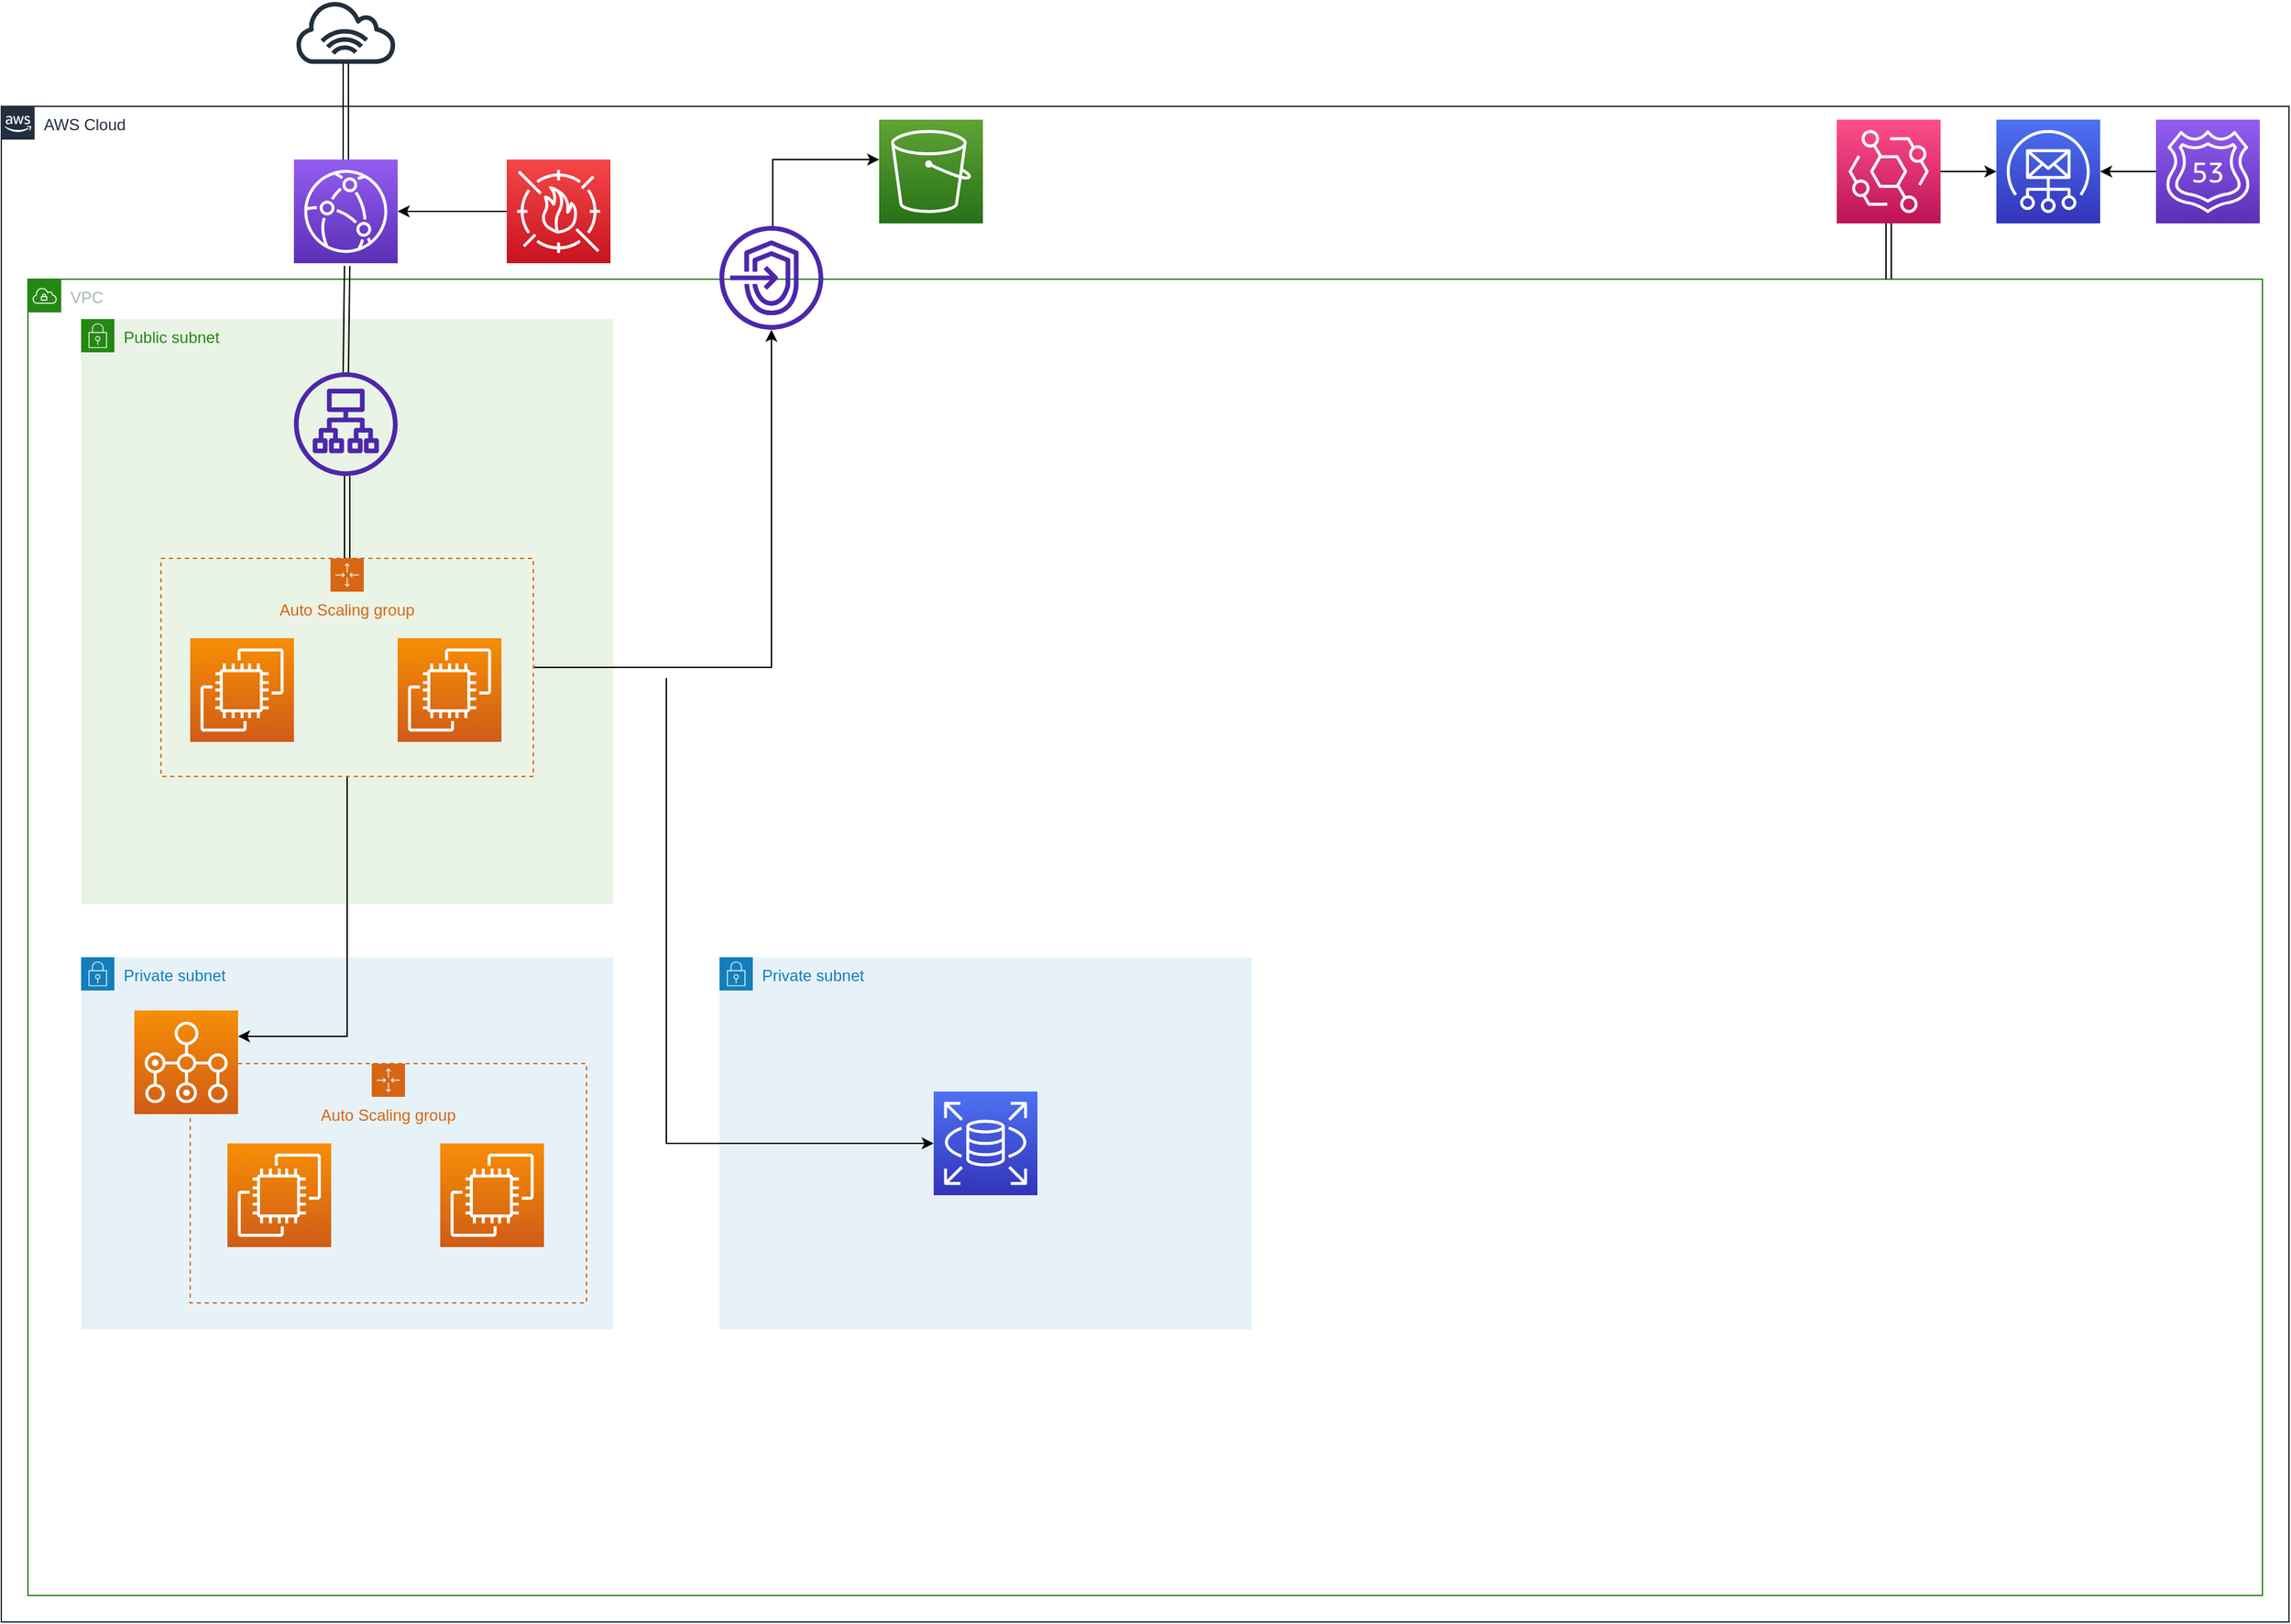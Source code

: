 <mxfile version="21.0.4" type="github">
  <diagram name="Page-1" id="e3a06f82-3646-2815-327d-82caf3d4e204">
    <mxGraphModel dx="1872" dy="1056" grid="1" gridSize="10" guides="1" tooltips="1" connect="1" arrows="1" fold="1" page="1" pageScale="1.5" pageWidth="1169" pageHeight="826" background="none" math="0" shadow="0">
      <root>
        <mxCell id="0" style=";html=1;" />
        <mxCell id="1" style=";html=1;" parent="0" />
        <mxCell id="FEufM5QgMiFGjpCKzGDK-16" value="AWS Cloud" style="points=[[0,0],[0.25,0],[0.5,0],[0.75,0],[1,0],[1,0.25],[1,0.5],[1,0.75],[1,1],[0.75,1],[0.5,1],[0.25,1],[0,1],[0,0.75],[0,0.5],[0,0.25]];outlineConnect=0;gradientColor=none;html=1;whiteSpace=wrap;fontSize=12;fontStyle=0;container=1;pointerEvents=0;collapsible=0;recursiveResize=0;shape=mxgraph.aws4.group;grIcon=mxgraph.aws4.group_aws_cloud_alt;strokeColor=#232F3E;fillColor=none;verticalAlign=top;align=left;spacingLeft=30;fontColor=#232F3E;dashed=0;" vertex="1" parent="1">
          <mxGeometry x="20" y="80" width="1720" height="1140" as="geometry" />
        </mxCell>
        <mxCell id="FEufM5QgMiFGjpCKzGDK-19" value="VPC" style="points=[[0,0],[0.25,0],[0.5,0],[0.75,0],[1,0],[1,0.25],[1,0.5],[1,0.75],[1,1],[0.75,1],[0.5,1],[0.25,1],[0,1],[0,0.75],[0,0.5],[0,0.25]];outlineConnect=0;gradientColor=none;html=1;whiteSpace=wrap;fontSize=12;fontStyle=0;container=1;pointerEvents=0;collapsible=0;recursiveResize=0;shape=mxgraph.aws4.group;grIcon=mxgraph.aws4.group_vpc;strokeColor=#248814;fillColor=none;verticalAlign=top;align=left;spacingLeft=30;fontColor=#AAB7B8;dashed=0;" vertex="1" parent="FEufM5QgMiFGjpCKzGDK-16">
          <mxGeometry x="20" y="130" width="1680" height="990" as="geometry" />
        </mxCell>
        <mxCell id="FEufM5QgMiFGjpCKzGDK-20" value="Public subnet" style="points=[[0,0],[0.25,0],[0.5,0],[0.75,0],[1,0],[1,0.25],[1,0.5],[1,0.75],[1,1],[0.75,1],[0.5,1],[0.25,1],[0,1],[0,0.75],[0,0.5],[0,0.25]];outlineConnect=0;gradientColor=none;html=1;whiteSpace=wrap;fontSize=12;fontStyle=0;container=1;pointerEvents=0;collapsible=0;recursiveResize=0;shape=mxgraph.aws4.group;grIcon=mxgraph.aws4.group_security_group;grStroke=0;strokeColor=#248814;fillColor=#E9F3E6;verticalAlign=top;align=left;spacingLeft=30;fontColor=#248814;dashed=0;" vertex="1" parent="FEufM5QgMiFGjpCKzGDK-19">
          <mxGeometry x="40" y="30" width="400" height="440" as="geometry" />
        </mxCell>
        <mxCell id="FEufM5QgMiFGjpCKzGDK-29" value="Private subnet" style="points=[[0,0],[0.25,0],[0.5,0],[0.75,0],[1,0],[1,0.25],[1,0.5],[1,0.75],[1,1],[0.75,1],[0.5,1],[0.25,1],[0,1],[0,0.75],[0,0.5],[0,0.25]];outlineConnect=0;gradientColor=none;html=1;whiteSpace=wrap;fontSize=12;fontStyle=0;container=1;pointerEvents=0;collapsible=0;recursiveResize=0;shape=mxgraph.aws4.group;grIcon=mxgraph.aws4.group_security_group;grStroke=0;strokeColor=#147EBA;fillColor=#E6F2F8;verticalAlign=top;align=left;spacingLeft=30;fontColor=#147EBA;dashed=0;" vertex="1" parent="FEufM5QgMiFGjpCKzGDK-19">
          <mxGeometry x="40" y="510" width="400" height="280" as="geometry" />
        </mxCell>
        <mxCell id="FEufM5QgMiFGjpCKzGDK-43" value="Auto Scaling group" style="points=[[0,0],[0.25,0],[0.5,0],[0.75,0],[1,0],[1,0.25],[1,0.5],[1,0.75],[1,1],[0.75,1],[0.5,1],[0.25,1],[0,1],[0,0.75],[0,0.5],[0,0.25]];outlineConnect=0;gradientColor=none;html=1;whiteSpace=wrap;fontSize=12;fontStyle=0;container=1;pointerEvents=0;collapsible=0;recursiveResize=0;shape=mxgraph.aws4.groupCenter;grIcon=mxgraph.aws4.group_auto_scaling_group;grStroke=1;strokeColor=#D86613;fillColor=none;verticalAlign=top;align=center;fontColor=#D86613;dashed=1;spacingTop=25;" vertex="1" parent="FEufM5QgMiFGjpCKzGDK-29">
          <mxGeometry x="82" y="80" width="298" height="180" as="geometry" />
        </mxCell>
        <mxCell id="FEufM5QgMiFGjpCKzGDK-46" value="" style="sketch=0;points=[[0,0,0],[0.25,0,0],[0.5,0,0],[0.75,0,0],[1,0,0],[0,1,0],[0.25,1,0],[0.5,1,0],[0.75,1,0],[1,1,0],[0,0.25,0],[0,0.5,0],[0,0.75,0],[1,0.25,0],[1,0.5,0],[1,0.75,0]];outlineConnect=0;fontColor=#232F3E;gradientColor=#F78E04;gradientDirection=north;fillColor=#D05C17;strokeColor=#ffffff;dashed=0;verticalLabelPosition=bottom;verticalAlign=top;align=center;html=1;fontSize=12;fontStyle=0;aspect=fixed;shape=mxgraph.aws4.resourceIcon;resIcon=mxgraph.aws4.ec2;" vertex="1" parent="FEufM5QgMiFGjpCKzGDK-43">
          <mxGeometry x="28" y="60" width="78" height="78" as="geometry" />
        </mxCell>
        <mxCell id="FEufM5QgMiFGjpCKzGDK-47" value="" style="sketch=0;points=[[0,0,0],[0.25,0,0],[0.5,0,0],[0.75,0,0],[1,0,0],[0,1,0],[0.25,1,0],[0.5,1,0],[0.75,1,0],[1,1,0],[0,0.25,0],[0,0.5,0],[0,0.75,0],[1,0.25,0],[1,0.5,0],[1,0.75,0]];outlineConnect=0;fontColor=#232F3E;gradientColor=#F78E04;gradientDirection=north;fillColor=#D05C17;strokeColor=#ffffff;dashed=0;verticalLabelPosition=bottom;verticalAlign=top;align=center;html=1;fontSize=12;fontStyle=0;aspect=fixed;shape=mxgraph.aws4.resourceIcon;resIcon=mxgraph.aws4.ec2;" vertex="1" parent="FEufM5QgMiFGjpCKzGDK-43">
          <mxGeometry x="188" y="60" width="78" height="78" as="geometry" />
        </mxCell>
        <mxCell id="FEufM5QgMiFGjpCKzGDK-26" value="" style="sketch=0;points=[[0,0,0],[0.25,0,0],[0.5,0,0],[0.75,0,0],[1,0,0],[0,1,0],[0.25,1,0],[0.5,1,0],[0.75,1,0],[1,1,0],[0,0.25,0],[0,0.5,0],[0,0.75,0],[1,0.25,0],[1,0.5,0],[1,0.75,0]];outlineConnect=0;fontColor=#232F3E;gradientColor=#F78E04;gradientDirection=north;fillColor=#D05C17;strokeColor=#ffffff;dashed=0;verticalLabelPosition=bottom;verticalAlign=top;align=center;html=1;fontSize=12;fontStyle=0;aspect=fixed;shape=mxgraph.aws4.resourceIcon;resIcon=mxgraph.aws4.batch;" vertex="1" parent="FEufM5QgMiFGjpCKzGDK-29">
          <mxGeometry x="40" y="40" width="78" height="78" as="geometry" />
        </mxCell>
        <mxCell id="FEufM5QgMiFGjpCKzGDK-30" value="Private subnet" style="points=[[0,0],[0.25,0],[0.5,0],[0.75,0],[1,0],[1,0.25],[1,0.5],[1,0.75],[1,1],[0.75,1],[0.5,1],[0.25,1],[0,1],[0,0.75],[0,0.5],[0,0.25]];outlineConnect=0;gradientColor=none;html=1;whiteSpace=wrap;fontSize=12;fontStyle=0;container=1;pointerEvents=0;collapsible=0;recursiveResize=0;shape=mxgraph.aws4.group;grIcon=mxgraph.aws4.group_security_group;grStroke=0;strokeColor=#147EBA;fillColor=#E6F2F8;verticalAlign=top;align=left;spacingLeft=30;fontColor=#147EBA;dashed=0;" vertex="1" parent="FEufM5QgMiFGjpCKzGDK-19">
          <mxGeometry x="520" y="510" width="400" height="280" as="geometry" />
        </mxCell>
        <mxCell id="FEufM5QgMiFGjpCKzGDK-49" style="edgeStyle=orthogonalEdgeStyle;rounded=0;orthogonalLoop=1;jettySize=auto;html=1;" edge="1" parent="FEufM5QgMiFGjpCKzGDK-30" target="FEufM5QgMiFGjpCKzGDK-48">
          <mxGeometry relative="1" as="geometry">
            <mxPoint x="-40" y="-210" as="sourcePoint" />
            <Array as="points">
              <mxPoint x="-40" y="140" />
            </Array>
          </mxGeometry>
        </mxCell>
        <mxCell id="FEufM5QgMiFGjpCKzGDK-48" value="" style="sketch=0;points=[[0,0,0],[0.25,0,0],[0.5,0,0],[0.75,0,0],[1,0,0],[0,1,0],[0.25,1,0],[0.5,1,0],[0.75,1,0],[1,1,0],[0,0.25,0],[0,0.5,0],[0,0.75,0],[1,0.25,0],[1,0.5,0],[1,0.75,0]];outlineConnect=0;fontColor=#232F3E;gradientColor=#4D72F3;gradientDirection=north;fillColor=#3334B9;strokeColor=#ffffff;dashed=0;verticalLabelPosition=bottom;verticalAlign=top;align=center;html=1;fontSize=12;fontStyle=0;aspect=fixed;shape=mxgraph.aws4.resourceIcon;resIcon=mxgraph.aws4.rds;" vertex="1" parent="FEufM5QgMiFGjpCKzGDK-30">
          <mxGeometry x="161" y="101" width="78" height="78" as="geometry" />
        </mxCell>
        <mxCell id="FEufM5QgMiFGjpCKzGDK-32" value="" style="sketch=0;outlineConnect=0;fontColor=#232F3E;gradientColor=none;fillColor=#4D27AA;strokeColor=none;dashed=0;verticalLabelPosition=bottom;verticalAlign=top;align=center;html=1;fontSize=12;fontStyle=0;aspect=fixed;pointerEvents=1;shape=mxgraph.aws4.endpoints;" vertex="1" parent="FEufM5QgMiFGjpCKzGDK-19">
          <mxGeometry x="520" y="-40" width="78" height="78" as="geometry" />
        </mxCell>
        <mxCell id="FEufM5QgMiFGjpCKzGDK-21" value="" style="sketch=0;points=[[0,0,0],[0.25,0,0],[0.5,0,0],[0.75,0,0],[1,0,0],[0,1,0],[0.25,1,0],[0.5,1,0],[0.75,1,0],[1,1,0],[0,0.25,0],[0,0.5,0],[0,0.75,0],[1,0.25,0],[1,0.5,0],[1,0.75,0]];outlineConnect=0;fontColor=#232F3E;gradientColor=#4D72F3;gradientDirection=north;fillColor=#3334B9;strokeColor=#ffffff;dashed=0;verticalLabelPosition=bottom;verticalAlign=top;align=center;html=1;fontSize=12;fontStyle=0;aspect=fixed;shape=mxgraph.aws4.resourceIcon;resIcon=mxgraph.aws4.simple_email_service;" vertex="1" parent="FEufM5QgMiFGjpCKzGDK-16">
          <mxGeometry x="1500" y="10" width="78" height="78" as="geometry" />
        </mxCell>
        <mxCell id="FEufM5QgMiFGjpCKzGDK-38" style="edgeStyle=orthogonalEdgeStyle;rounded=0;orthogonalLoop=1;jettySize=auto;html=1;entryX=1;entryY=0.5;entryDx=0;entryDy=0;entryPerimeter=0;" edge="1" parent="FEufM5QgMiFGjpCKzGDK-16" source="FEufM5QgMiFGjpCKzGDK-22" target="FEufM5QgMiFGjpCKzGDK-21">
          <mxGeometry relative="1" as="geometry" />
        </mxCell>
        <mxCell id="FEufM5QgMiFGjpCKzGDK-22" value="" style="sketch=0;points=[[0,0,0],[0.25,0,0],[0.5,0,0],[0.75,0,0],[1,0,0],[0,1,0],[0.25,1,0],[0.5,1,0],[0.75,1,0],[1,1,0],[0,0.25,0],[0,0.5,0],[0,0.75,0],[1,0.25,0],[1,0.5,0],[1,0.75,0]];outlineConnect=0;fontColor=#232F3E;gradientColor=#945DF2;gradientDirection=north;fillColor=#5A30B5;strokeColor=#ffffff;dashed=0;verticalLabelPosition=bottom;verticalAlign=top;align=center;html=1;fontSize=12;fontStyle=0;aspect=fixed;shape=mxgraph.aws4.resourceIcon;resIcon=mxgraph.aws4.route_53;" vertex="1" parent="FEufM5QgMiFGjpCKzGDK-16">
          <mxGeometry x="1620" y="10" width="78" height="78" as="geometry" />
        </mxCell>
        <mxCell id="FEufM5QgMiFGjpCKzGDK-24" value="" style="edgeStyle=orthogonalEdgeStyle;rounded=0;orthogonalLoop=1;jettySize=auto;html=1;" edge="1" parent="FEufM5QgMiFGjpCKzGDK-16" source="FEufM5QgMiFGjpCKzGDK-23" target="FEufM5QgMiFGjpCKzGDK-21">
          <mxGeometry relative="1" as="geometry">
            <Array as="points">
              <mxPoint x="1440" y="49" />
              <mxPoint x="1440" y="49" />
            </Array>
          </mxGeometry>
        </mxCell>
        <mxCell id="FEufM5QgMiFGjpCKzGDK-25" style="edgeStyle=orthogonalEdgeStyle;rounded=0;orthogonalLoop=1;jettySize=auto;html=1;shape=link;" edge="1" parent="FEufM5QgMiFGjpCKzGDK-16" source="FEufM5QgMiFGjpCKzGDK-23">
          <mxGeometry relative="1" as="geometry">
            <mxPoint x="1419" y="130" as="targetPoint" />
            <Array as="points">
              <mxPoint x="1419" y="120" />
              <mxPoint x="1419" y="120" />
            </Array>
          </mxGeometry>
        </mxCell>
        <mxCell id="FEufM5QgMiFGjpCKzGDK-23" value="" style="sketch=0;points=[[0,0,0],[0.25,0,0],[0.5,0,0],[0.75,0,0],[1,0,0],[0,1,0],[0.25,1,0],[0.5,1,0],[0.75,1,0],[1,1,0],[0,0.25,0],[0,0.5,0],[0,0.75,0],[1,0.25,0],[1,0.5,0],[1,0.75,0]];outlineConnect=0;fontColor=#232F3E;gradientColor=#FF4F8B;gradientDirection=north;fillColor=#BC1356;strokeColor=#ffffff;dashed=0;verticalLabelPosition=bottom;verticalAlign=top;align=center;html=1;fontSize=12;fontStyle=0;aspect=fixed;shape=mxgraph.aws4.resourceIcon;resIcon=mxgraph.aws4.eventbridge;" vertex="1" parent="FEufM5QgMiFGjpCKzGDK-16">
          <mxGeometry x="1380" y="10" width="78" height="78" as="geometry" />
        </mxCell>
        <mxCell id="FEufM5QgMiFGjpCKzGDK-37" style="edgeStyle=orthogonalEdgeStyle;rounded=0;orthogonalLoop=1;jettySize=auto;html=1;exitX=0;exitY=0.385;exitDx=0;exitDy=0;exitPerimeter=0;entryX=0;entryY=0.385;entryDx=0;entryDy=0;entryPerimeter=0;" edge="1" parent="FEufM5QgMiFGjpCKzGDK-16" target="FEufM5QgMiFGjpCKzGDK-31">
          <mxGeometry relative="1" as="geometry">
            <mxPoint x="580" y="90" as="sourcePoint" />
            <Array as="points">
              <mxPoint x="580" y="40" />
            </Array>
          </mxGeometry>
        </mxCell>
        <mxCell id="FEufM5QgMiFGjpCKzGDK-31" value="" style="sketch=0;points=[[0,0,0],[0.25,0,0],[0.5,0,0],[0.75,0,0],[1,0,0],[0,1,0],[0.25,1,0],[0.5,1,0],[0.75,1,0],[1,1,0],[0,0.25,0],[0,0.5,0],[0,0.75,0],[1,0.25,0],[1,0.5,0],[1,0.75,0]];outlineConnect=0;fontColor=#232F3E;gradientColor=#60A337;gradientDirection=north;fillColor=#277116;strokeColor=#ffffff;dashed=0;verticalLabelPosition=bottom;verticalAlign=top;align=center;html=1;fontSize=12;fontStyle=0;aspect=fixed;shape=mxgraph.aws4.resourceIcon;resIcon=mxgraph.aws4.s3;" vertex="1" parent="FEufM5QgMiFGjpCKzGDK-16">
          <mxGeometry x="660" y="10" width="78" height="78" as="geometry" />
        </mxCell>
        <mxCell id="FEufM5QgMiFGjpCKzGDK-2" value="" style="sketch=0;outlineConnect=0;fontColor=#232F3E;gradientColor=none;fillColor=#232F3D;strokeColor=none;dashed=0;verticalLabelPosition=bottom;verticalAlign=top;align=center;html=1;fontSize=12;fontStyle=0;aspect=fixed;pointerEvents=1;shape=mxgraph.aws4.internet_alt1;" vertex="1" parent="1">
          <mxGeometry x="240" width="78" height="48" as="geometry" />
        </mxCell>
        <mxCell id="FEufM5QgMiFGjpCKzGDK-6" value="" style="edgeStyle=orthogonalEdgeStyle;rounded=0;orthogonalLoop=1;jettySize=auto;html=1;shape=link;" edge="1" parent="1" source="FEufM5QgMiFGjpCKzGDK-3" target="FEufM5QgMiFGjpCKzGDK-2">
          <mxGeometry relative="1" as="geometry">
            <Array as="points">
              <mxPoint x="279" y="80" />
              <mxPoint x="279" y="80" />
            </Array>
          </mxGeometry>
        </mxCell>
        <mxCell id="FEufM5QgMiFGjpCKzGDK-3" value="" style="sketch=0;points=[[0,0,0],[0.25,0,0],[0.5,0,0],[0.75,0,0],[1,0,0],[0,1,0],[0.25,1,0],[0.5,1,0],[0.75,1,0],[1,1,0],[0,0.25,0],[0,0.5,0],[0,0.75,0],[1,0.25,0],[1,0.5,0],[1,0.75,0]];outlineConnect=0;fontColor=#232F3E;gradientColor=#945DF2;gradientDirection=north;fillColor=#5A30B5;strokeColor=#ffffff;dashed=0;verticalLabelPosition=bottom;verticalAlign=top;align=center;html=1;fontSize=12;fontStyle=0;aspect=fixed;shape=mxgraph.aws4.resourceIcon;resIcon=mxgraph.aws4.cloudfront;" vertex="1" parent="1">
          <mxGeometry x="240" y="120" width="78" height="78" as="geometry" />
        </mxCell>
        <mxCell id="FEufM5QgMiFGjpCKzGDK-8" value="" style="edgeStyle=orthogonalEdgeStyle;rounded=0;orthogonalLoop=1;jettySize=auto;html=1;" edge="1" parent="1" source="FEufM5QgMiFGjpCKzGDK-7" target="FEufM5QgMiFGjpCKzGDK-3">
          <mxGeometry relative="1" as="geometry" />
        </mxCell>
        <mxCell id="FEufM5QgMiFGjpCKzGDK-7" value="" style="sketch=0;points=[[0,0,0],[0.25,0,0],[0.5,0,0],[0.75,0,0],[1,0,0],[0,1,0],[0.25,1,0],[0.5,1,0],[0.75,1,0],[1,1,0],[0,0.25,0],[0,0.5,0],[0,0.75,0],[1,0.25,0],[1,0.5,0],[1,0.75,0]];outlineConnect=0;fontColor=#232F3E;gradientColor=#F54749;gradientDirection=north;fillColor=#C7131F;strokeColor=#ffffff;dashed=0;verticalLabelPosition=bottom;verticalAlign=top;align=center;html=1;fontSize=12;fontStyle=0;aspect=fixed;shape=mxgraph.aws4.resourceIcon;resIcon=mxgraph.aws4.waf;" vertex="1" parent="1">
          <mxGeometry x="400" y="120" width="78" height="78" as="geometry" />
        </mxCell>
        <mxCell id="FEufM5QgMiFGjpCKzGDK-11" value="" style="rounded=0;orthogonalLoop=1;jettySize=auto;html=1;exitX=0.5;exitY=0;exitDx=0;exitDy=0;exitPerimeter=0;shape=link;" edge="1" parent="1" source="FEufM5QgMiFGjpCKzGDK-10">
          <mxGeometry relative="1" as="geometry">
            <mxPoint x="280" y="200" as="targetPoint" />
            <Array as="points" />
          </mxGeometry>
        </mxCell>
        <mxCell id="FEufM5QgMiFGjpCKzGDK-10" value="" style="sketch=0;outlineConnect=0;fontColor=#232F3E;gradientColor=none;fillColor=#4D27AA;strokeColor=none;dashed=0;verticalLabelPosition=bottom;verticalAlign=top;align=center;html=1;fontSize=12;fontStyle=0;aspect=fixed;pointerEvents=1;shape=mxgraph.aws4.application_load_balancer;" vertex="1" parent="1">
          <mxGeometry x="240" y="280" width="78" height="78" as="geometry" />
        </mxCell>
        <mxCell id="FEufM5QgMiFGjpCKzGDK-12" value="" style="sketch=0;points=[[0,0,0],[0.25,0,0],[0.5,0,0],[0.75,0,0],[1,0,0],[0,1,0],[0.25,1,0],[0.5,1,0],[0.75,1,0],[1,1,0],[0,0.25,0],[0,0.5,0],[0,0.75,0],[1,0.25,0],[1,0.5,0],[1,0.75,0]];outlineConnect=0;fontColor=#232F3E;gradientColor=#F78E04;gradientDirection=north;fillColor=#D05C17;strokeColor=#ffffff;dashed=0;verticalLabelPosition=bottom;verticalAlign=top;align=center;html=1;fontSize=12;fontStyle=0;aspect=fixed;shape=mxgraph.aws4.resourceIcon;resIcon=mxgraph.aws4.ec2;" vertex="1" parent="1">
          <mxGeometry x="162" y="480" width="78" height="78" as="geometry" />
        </mxCell>
        <mxCell id="FEufM5QgMiFGjpCKzGDK-13" value="" style="sketch=0;points=[[0,0,0],[0.25,0,0],[0.5,0,0],[0.75,0,0],[1,0,0],[0,1,0],[0.25,1,0],[0.5,1,0],[0.75,1,0],[1,1,0],[0,0.25,0],[0,0.5,0],[0,0.75,0],[1,0.25,0],[1,0.5,0],[1,0.75,0]];outlineConnect=0;fontColor=#232F3E;gradientColor=#F78E04;gradientDirection=north;fillColor=#D05C17;strokeColor=#ffffff;dashed=0;verticalLabelPosition=bottom;verticalAlign=top;align=center;html=1;fontSize=12;fontStyle=0;aspect=fixed;shape=mxgraph.aws4.resourceIcon;resIcon=mxgraph.aws4.ec2;" vertex="1" parent="1">
          <mxGeometry x="318" y="480" width="78" height="78" as="geometry" />
        </mxCell>
        <mxCell id="FEufM5QgMiFGjpCKzGDK-15" value="" style="edgeStyle=orthogonalEdgeStyle;rounded=0;orthogonalLoop=1;jettySize=auto;html=1;shape=link;" edge="1" parent="1" source="FEufM5QgMiFGjpCKzGDK-14" target="FEufM5QgMiFGjpCKzGDK-10">
          <mxGeometry relative="1" as="geometry">
            <Array as="points">
              <mxPoint x="280" y="390" />
              <mxPoint x="280" y="390" />
            </Array>
          </mxGeometry>
        </mxCell>
        <mxCell id="FEufM5QgMiFGjpCKzGDK-33" style="edgeStyle=orthogonalEdgeStyle;rounded=0;orthogonalLoop=1;jettySize=auto;html=1;" edge="1" parent="1" source="FEufM5QgMiFGjpCKzGDK-14" target="FEufM5QgMiFGjpCKzGDK-32">
          <mxGeometry relative="1" as="geometry">
            <Array as="points">
              <mxPoint x="599" y="502" />
            </Array>
          </mxGeometry>
        </mxCell>
        <mxCell id="FEufM5QgMiFGjpCKzGDK-45" style="edgeStyle=orthogonalEdgeStyle;rounded=0;orthogonalLoop=1;jettySize=auto;html=1;entryX=1;entryY=0.25;entryDx=0;entryDy=0;entryPerimeter=0;" edge="1" parent="1" source="FEufM5QgMiFGjpCKzGDK-14" target="FEufM5QgMiFGjpCKzGDK-26">
          <mxGeometry relative="1" as="geometry" />
        </mxCell>
        <mxCell id="FEufM5QgMiFGjpCKzGDK-14" value="Auto Scaling group" style="points=[[0,0],[0.25,0],[0.5,0],[0.75,0],[1,0],[1,0.25],[1,0.5],[1,0.75],[1,1],[0.75,1],[0.5,1],[0.25,1],[0,1],[0,0.75],[0,0.5],[0,0.25]];outlineConnect=0;gradientColor=none;html=1;whiteSpace=wrap;fontSize=12;fontStyle=0;container=1;pointerEvents=0;collapsible=0;recursiveResize=0;shape=mxgraph.aws4.groupCenter;grIcon=mxgraph.aws4.group_auto_scaling_group;grStroke=1;strokeColor=#D86613;fillColor=none;verticalAlign=top;align=center;fontColor=#D86613;dashed=1;spacingTop=25;" vertex="1" parent="1">
          <mxGeometry x="140" y="420" width="280" height="164" as="geometry" />
        </mxCell>
      </root>
    </mxGraphModel>
  </diagram>
</mxfile>
